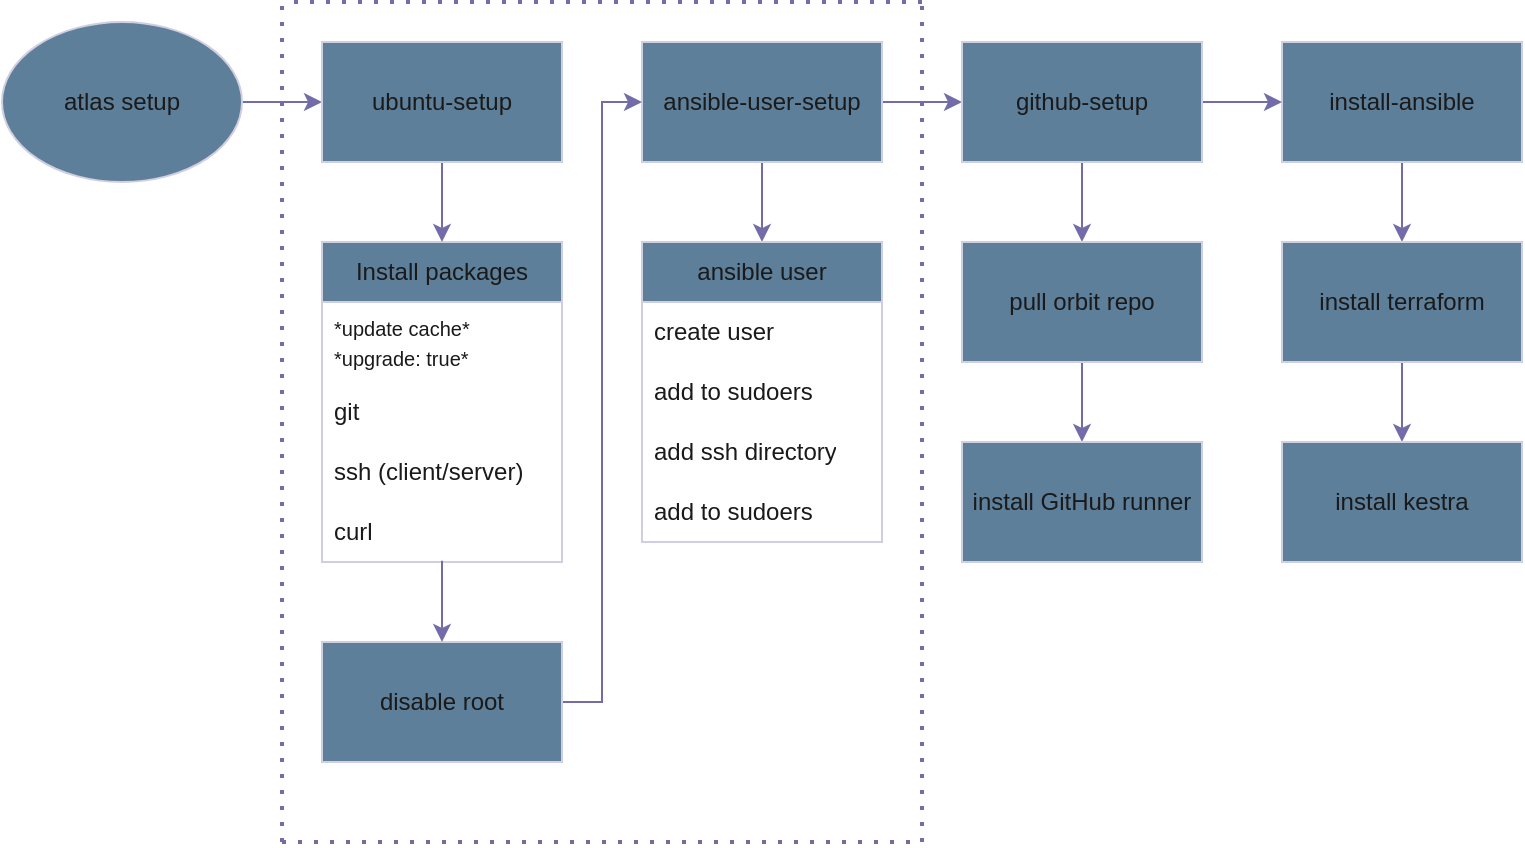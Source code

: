 <mxfile version="24.7.17">
  <diagram id="6a731a19-8d31-9384-78a2-239565b7b9f0" name="Page-1">
    <mxGraphModel dx="1116" dy="900" grid="1" gridSize="10" guides="1" tooltips="1" connect="1" arrows="1" fold="1" page="1" pageScale="1" pageWidth="827" pageHeight="1169" background="none" math="0" shadow="0">
      <root>
        <mxCell id="0" />
        <mxCell id="1" parent="0" />
        <mxCell id="etZXavy220nCvrPvPZK2-2272" value="Install packages" style="swimlane;fontStyle=0;childLayout=stackLayout;horizontal=1;startSize=30;horizontalStack=0;resizeParent=1;resizeParentMax=0;resizeLast=0;collapsible=1;marginBottom=0;whiteSpace=wrap;html=1;strokeColor=#D0CEE2;fontColor=#1A1A1A;fillColor=#5D7F99;" vertex="1" parent="1">
          <mxGeometry x="200" y="150" width="120" height="160" as="geometry" />
        </mxCell>
        <mxCell id="etZXavy220nCvrPvPZK2-2277" value="&lt;font style=&quot;font-size: 10px;&quot;&gt;*update cache*&lt;/font&gt;&lt;div&gt;&lt;font style=&quot;font-size: 10px;&quot;&gt;*upgrade: true*&lt;/font&gt;&lt;/div&gt;" style="text;strokeColor=none;fillColor=none;align=left;verticalAlign=middle;spacingLeft=4;spacingRight=4;overflow=hidden;points=[[0,0.5],[1,0.5]];portConstraint=eastwest;rotatable=0;whiteSpace=wrap;html=1;fontColor=#1A1A1A;" vertex="1" parent="etZXavy220nCvrPvPZK2-2272">
          <mxGeometry y="30" width="120" height="40" as="geometry" />
        </mxCell>
        <mxCell id="etZXavy220nCvrPvPZK2-2273" value="git" style="text;strokeColor=none;fillColor=none;align=left;verticalAlign=middle;spacingLeft=4;spacingRight=4;overflow=hidden;points=[[0,0.5],[1,0.5]];portConstraint=eastwest;rotatable=0;whiteSpace=wrap;html=1;fontColor=#1A1A1A;" vertex="1" parent="etZXavy220nCvrPvPZK2-2272">
          <mxGeometry y="70" width="120" height="30" as="geometry" />
        </mxCell>
        <mxCell id="etZXavy220nCvrPvPZK2-2274" value="ssh (client/server)" style="text;strokeColor=none;fillColor=none;align=left;verticalAlign=middle;spacingLeft=4;spacingRight=4;overflow=hidden;points=[[0,0.5],[1,0.5]];portConstraint=eastwest;rotatable=0;whiteSpace=wrap;html=1;fontColor=#1A1A1A;" vertex="1" parent="etZXavy220nCvrPvPZK2-2272">
          <mxGeometry y="100" width="120" height="30" as="geometry" />
        </mxCell>
        <mxCell id="etZXavy220nCvrPvPZK2-2275" value="curl" style="text;strokeColor=none;fillColor=none;align=left;verticalAlign=middle;spacingLeft=4;spacingRight=4;overflow=hidden;points=[[0,0.5],[1,0.5]];portConstraint=eastwest;rotatable=0;whiteSpace=wrap;html=1;fontColor=#1A1A1A;" vertex="1" parent="etZXavy220nCvrPvPZK2-2272">
          <mxGeometry y="130" width="120" height="30" as="geometry" />
        </mxCell>
        <mxCell id="etZXavy220nCvrPvPZK2-2289" style="edgeStyle=orthogonalEdgeStyle;rounded=0;orthogonalLoop=1;jettySize=auto;html=1;exitX=1;exitY=0.5;exitDx=0;exitDy=0;entryX=0;entryY=0.5;entryDx=0;entryDy=0;strokeColor=#736CA8;fontColor=#1A1A1A;" edge="1" parent="1" source="etZXavy220nCvrPvPZK2-2282" target="etZXavy220nCvrPvPZK2-2284">
          <mxGeometry relative="1" as="geometry" />
        </mxCell>
        <mxCell id="etZXavy220nCvrPvPZK2-2282" value="atlas setup" style="ellipse;whiteSpace=wrap;html=1;strokeColor=#D0CEE2;fontColor=#1A1A1A;fillColor=#5D7F99;" vertex="1" parent="1">
          <mxGeometry x="40" y="40" width="120" height="80" as="geometry" />
        </mxCell>
        <mxCell id="etZXavy220nCvrPvPZK2-2287" style="edgeStyle=orthogonalEdgeStyle;rounded=0;orthogonalLoop=1;jettySize=auto;html=1;exitX=0.5;exitY=1;exitDx=0;exitDy=0;entryX=0.5;entryY=0;entryDx=0;entryDy=0;strokeColor=#736CA8;fontColor=#1A1A1A;" edge="1" parent="1" source="etZXavy220nCvrPvPZK2-2284" target="etZXavy220nCvrPvPZK2-2272">
          <mxGeometry relative="1" as="geometry" />
        </mxCell>
        <mxCell id="etZXavy220nCvrPvPZK2-2284" value="ubuntu-setup" style="rounded=0;whiteSpace=wrap;html=1;strokeColor=#D0CEE2;fontColor=#1A1A1A;fillColor=#5D7F99;" vertex="1" parent="1">
          <mxGeometry x="200" y="50" width="120" height="60" as="geometry" />
        </mxCell>
        <mxCell id="etZXavy220nCvrPvPZK2-2301" style="edgeStyle=orthogonalEdgeStyle;rounded=0;orthogonalLoop=1;jettySize=auto;html=1;exitX=0.5;exitY=1;exitDx=0;exitDy=0;entryX=0.5;entryY=0;entryDx=0;entryDy=0;strokeColor=#736CA8;fontColor=#1A1A1A;" edge="1" parent="1" source="etZXavy220nCvrPvPZK2-2290" target="etZXavy220nCvrPvPZK2-2296">
          <mxGeometry relative="1" as="geometry" />
        </mxCell>
        <mxCell id="etZXavy220nCvrPvPZK2-2310" style="edgeStyle=orthogonalEdgeStyle;rounded=0;orthogonalLoop=1;jettySize=auto;html=1;exitX=1;exitY=0.5;exitDx=0;exitDy=0;entryX=0;entryY=0.5;entryDx=0;entryDy=0;strokeColor=#736CA8;fontColor=#1A1A1A;" edge="1" parent="1" source="etZXavy220nCvrPvPZK2-2290" target="etZXavy220nCvrPvPZK2-2305">
          <mxGeometry relative="1" as="geometry" />
        </mxCell>
        <mxCell id="etZXavy220nCvrPvPZK2-2290" value="ansible-user-setup" style="rounded=0;whiteSpace=wrap;html=1;strokeColor=#D0CEE2;fontColor=#1A1A1A;fillColor=#5D7F99;" vertex="1" parent="1">
          <mxGeometry x="360" y="50" width="120" height="60" as="geometry" />
        </mxCell>
        <mxCell id="etZXavy220nCvrPvPZK2-2326" style="edgeStyle=orthogonalEdgeStyle;rounded=0;orthogonalLoop=1;jettySize=auto;html=1;exitX=1;exitY=0.5;exitDx=0;exitDy=0;entryX=0;entryY=0.5;entryDx=0;entryDy=0;strokeColor=#736CA8;fontColor=#1A1A1A;" edge="1" parent="1" source="etZXavy220nCvrPvPZK2-2292" target="etZXavy220nCvrPvPZK2-2290">
          <mxGeometry relative="1" as="geometry" />
        </mxCell>
        <mxCell id="etZXavy220nCvrPvPZK2-2292" value="disable root" style="rounded=0;whiteSpace=wrap;html=1;strokeColor=#D0CEE2;fontColor=#1A1A1A;fillColor=#5D7F99;" vertex="1" parent="1">
          <mxGeometry x="200" y="350" width="120" height="60" as="geometry" />
        </mxCell>
        <mxCell id="etZXavy220nCvrPvPZK2-2293" value="" style="endArrow=classic;html=1;rounded=0;strokeColor=#736CA8;fontColor=#1A1A1A;entryX=0.5;entryY=0;entryDx=0;entryDy=0;exitX=0.5;exitY=0.978;exitDx=0;exitDy=0;exitPerimeter=0;" edge="1" parent="1" source="etZXavy220nCvrPvPZK2-2275" target="etZXavy220nCvrPvPZK2-2292">
          <mxGeometry width="50" height="50" relative="1" as="geometry">
            <mxPoint x="259.67" y="320" as="sourcePoint" />
            <mxPoint x="259.67" y="360" as="targetPoint" />
          </mxGeometry>
        </mxCell>
        <mxCell id="etZXavy220nCvrPvPZK2-2296" value="ansible user" style="swimlane;fontStyle=0;childLayout=stackLayout;horizontal=1;startSize=30;horizontalStack=0;resizeParent=1;resizeParentMax=0;resizeLast=0;collapsible=1;marginBottom=0;whiteSpace=wrap;html=1;strokeColor=#D0CEE2;fontColor=#1A1A1A;fillColor=#5D7F99;" vertex="1" parent="1">
          <mxGeometry x="360" y="150" width="120" height="150" as="geometry" />
        </mxCell>
        <mxCell id="etZXavy220nCvrPvPZK2-2297" value="create user" style="text;strokeColor=none;fillColor=none;align=left;verticalAlign=middle;spacingLeft=4;spacingRight=4;overflow=hidden;points=[[0,0.5],[1,0.5]];portConstraint=eastwest;rotatable=0;whiteSpace=wrap;html=1;fontColor=#1A1A1A;" vertex="1" parent="etZXavy220nCvrPvPZK2-2296">
          <mxGeometry y="30" width="120" height="30" as="geometry" />
        </mxCell>
        <mxCell id="etZXavy220nCvrPvPZK2-2298" value="add to sudoers" style="text;strokeColor=none;fillColor=none;align=left;verticalAlign=middle;spacingLeft=4;spacingRight=4;overflow=hidden;points=[[0,0.5],[1,0.5]];portConstraint=eastwest;rotatable=0;whiteSpace=wrap;html=1;fontColor=#1A1A1A;" vertex="1" parent="etZXavy220nCvrPvPZK2-2296">
          <mxGeometry y="60" width="120" height="30" as="geometry" />
        </mxCell>
        <mxCell id="etZXavy220nCvrPvPZK2-2299" value="add ssh directory" style="text;strokeColor=none;fillColor=none;align=left;verticalAlign=middle;spacingLeft=4;spacingRight=4;overflow=hidden;points=[[0,0.5],[1,0.5]];portConstraint=eastwest;rotatable=0;whiteSpace=wrap;html=1;fontColor=#1A1A1A;" vertex="1" parent="etZXavy220nCvrPvPZK2-2296">
          <mxGeometry y="90" width="120" height="30" as="geometry" />
        </mxCell>
        <mxCell id="etZXavy220nCvrPvPZK2-2300" value="add to sudoers" style="text;strokeColor=none;fillColor=none;align=left;verticalAlign=middle;spacingLeft=4;spacingRight=4;overflow=hidden;points=[[0,0.5],[1,0.5]];portConstraint=eastwest;rotatable=0;whiteSpace=wrap;html=1;fontColor=#1A1A1A;" vertex="1" parent="etZXavy220nCvrPvPZK2-2296">
          <mxGeometry y="120" width="120" height="30" as="geometry" />
        </mxCell>
        <mxCell id="etZXavy220nCvrPvPZK2-2306" style="edgeStyle=orthogonalEdgeStyle;rounded=0;orthogonalLoop=1;jettySize=auto;html=1;exitX=0.5;exitY=1;exitDx=0;exitDy=0;entryX=0.5;entryY=0;entryDx=0;entryDy=0;strokeColor=#736CA8;fontColor=#1A1A1A;" edge="1" parent="1" source="etZXavy220nCvrPvPZK2-2302" target="etZXavy220nCvrPvPZK2-2304">
          <mxGeometry relative="1" as="geometry" />
        </mxCell>
        <mxCell id="etZXavy220nCvrPvPZK2-2302" value="install-ansible" style="rounded=0;whiteSpace=wrap;html=1;strokeColor=#D0CEE2;fontColor=#1A1A1A;fillColor=#5D7F99;" vertex="1" parent="1">
          <mxGeometry x="680" y="50" width="120" height="60" as="geometry" />
        </mxCell>
        <mxCell id="etZXavy220nCvrPvPZK2-2315" style="edgeStyle=orthogonalEdgeStyle;rounded=0;orthogonalLoop=1;jettySize=auto;html=1;exitX=0.5;exitY=1;exitDx=0;exitDy=0;strokeColor=#736CA8;fontColor=#1A1A1A;" edge="1" parent="1" source="etZXavy220nCvrPvPZK2-2304" target="etZXavy220nCvrPvPZK2-2314">
          <mxGeometry relative="1" as="geometry" />
        </mxCell>
        <mxCell id="etZXavy220nCvrPvPZK2-2304" value="install terraform" style="rounded=0;whiteSpace=wrap;html=1;strokeColor=#D0CEE2;fontColor=#1A1A1A;fillColor=#5D7F99;" vertex="1" parent="1">
          <mxGeometry x="680" y="150" width="120" height="60" as="geometry" />
        </mxCell>
        <mxCell id="etZXavy220nCvrPvPZK2-2309" style="edgeStyle=orthogonalEdgeStyle;rounded=0;orthogonalLoop=1;jettySize=auto;html=1;exitX=0.5;exitY=1;exitDx=0;exitDy=0;entryX=0.5;entryY=0;entryDx=0;entryDy=0;strokeColor=#736CA8;fontColor=#1A1A1A;" edge="1" parent="1" source="etZXavy220nCvrPvPZK2-2305" target="etZXavy220nCvrPvPZK2-2308">
          <mxGeometry relative="1" as="geometry" />
        </mxCell>
        <mxCell id="etZXavy220nCvrPvPZK2-2313" style="edgeStyle=orthogonalEdgeStyle;rounded=0;orthogonalLoop=1;jettySize=auto;html=1;exitX=1;exitY=0.5;exitDx=0;exitDy=0;entryX=0;entryY=0.5;entryDx=0;entryDy=0;strokeColor=#736CA8;fontColor=#1A1A1A;" edge="1" parent="1" source="etZXavy220nCvrPvPZK2-2305" target="etZXavy220nCvrPvPZK2-2302">
          <mxGeometry relative="1" as="geometry" />
        </mxCell>
        <mxCell id="etZXavy220nCvrPvPZK2-2305" value="github-setup" style="rounded=0;whiteSpace=wrap;html=1;strokeColor=#D0CEE2;fontColor=#1A1A1A;fillColor=#5D7F99;" vertex="1" parent="1">
          <mxGeometry x="520" y="50" width="120" height="60" as="geometry" />
        </mxCell>
        <mxCell id="etZXavy220nCvrPvPZK2-2312" style="edgeStyle=orthogonalEdgeStyle;rounded=0;orthogonalLoop=1;jettySize=auto;html=1;exitX=0.5;exitY=1;exitDx=0;exitDy=0;strokeColor=#736CA8;fontColor=#1A1A1A;" edge="1" parent="1" source="etZXavy220nCvrPvPZK2-2308" target="etZXavy220nCvrPvPZK2-2311">
          <mxGeometry relative="1" as="geometry" />
        </mxCell>
        <mxCell id="etZXavy220nCvrPvPZK2-2308" value="pull orbit repo" style="rounded=0;whiteSpace=wrap;html=1;strokeColor=#D0CEE2;fontColor=#1A1A1A;fillColor=#5D7F99;" vertex="1" parent="1">
          <mxGeometry x="520" y="150" width="120" height="60" as="geometry" />
        </mxCell>
        <mxCell id="etZXavy220nCvrPvPZK2-2311" value="install GitHub runner" style="rounded=0;whiteSpace=wrap;html=1;strokeColor=#D0CEE2;fontColor=#1A1A1A;fillColor=#5D7F99;" vertex="1" parent="1">
          <mxGeometry x="520" y="250" width="120" height="60" as="geometry" />
        </mxCell>
        <mxCell id="etZXavy220nCvrPvPZK2-2314" value="install kestra" style="rounded=0;whiteSpace=wrap;html=1;strokeColor=#D0CEE2;fontColor=#1A1A1A;fillColor=#5D7F99;" vertex="1" parent="1">
          <mxGeometry x="680" y="250" width="120" height="60" as="geometry" />
        </mxCell>
        <mxCell id="etZXavy220nCvrPvPZK2-2322" value="" style="endArrow=none;dashed=1;html=1;dashPattern=1 3;strokeWidth=2;rounded=0;strokeColor=#736CA8;fontColor=#1A1A1A;" edge="1" parent="1">
          <mxGeometry width="50" height="50" relative="1" as="geometry">
            <mxPoint x="180" y="450" as="sourcePoint" />
            <mxPoint x="500" y="450" as="targetPoint" />
          </mxGeometry>
        </mxCell>
        <mxCell id="etZXavy220nCvrPvPZK2-2323" value="" style="endArrow=none;dashed=1;html=1;dashPattern=1 3;strokeWidth=2;rounded=0;strokeColor=#736CA8;fontColor=#1A1A1A;" edge="1" parent="1">
          <mxGeometry width="50" height="50" relative="1" as="geometry">
            <mxPoint x="180" y="450" as="sourcePoint" />
            <mxPoint x="180" y="30" as="targetPoint" />
          </mxGeometry>
        </mxCell>
        <mxCell id="etZXavy220nCvrPvPZK2-2324" value="" style="endArrow=none;dashed=1;html=1;dashPattern=1 3;strokeWidth=2;rounded=0;strokeColor=#736CA8;fontColor=#1A1A1A;" edge="1" parent="1">
          <mxGeometry width="50" height="50" relative="1" as="geometry">
            <mxPoint x="500" y="30" as="sourcePoint" />
            <mxPoint x="180" y="30" as="targetPoint" />
          </mxGeometry>
        </mxCell>
        <mxCell id="etZXavy220nCvrPvPZK2-2325" value="" style="endArrow=none;dashed=1;html=1;dashPattern=1 3;strokeWidth=2;rounded=0;strokeColor=#736CA8;fontColor=#1A1A1A;" edge="1" parent="1">
          <mxGeometry width="50" height="50" relative="1" as="geometry">
            <mxPoint x="500" y="450" as="sourcePoint" />
            <mxPoint x="500" y="30" as="targetPoint" />
          </mxGeometry>
        </mxCell>
      </root>
    </mxGraphModel>
  </diagram>
</mxfile>
